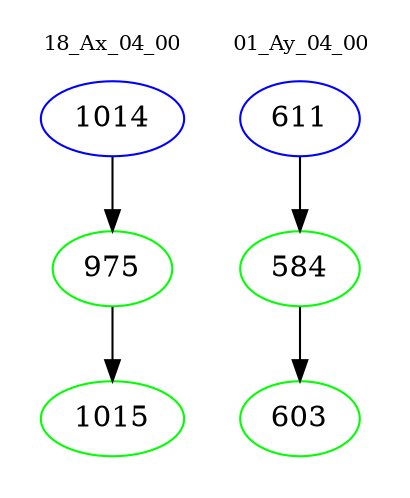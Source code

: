 digraph{
subgraph cluster_0 {
color = white
label = "18_Ax_04_00";
fontsize=10;
T0_1014 [label="1014", color="blue"]
T0_1014 -> T0_975 [color="black"]
T0_975 [label="975", color="green"]
T0_975 -> T0_1015 [color="black"]
T0_1015 [label="1015", color="green"]
}
subgraph cluster_1 {
color = white
label = "01_Ay_04_00";
fontsize=10;
T1_611 [label="611", color="blue"]
T1_611 -> T1_584 [color="black"]
T1_584 [label="584", color="green"]
T1_584 -> T1_603 [color="black"]
T1_603 [label="603", color="green"]
}
}
